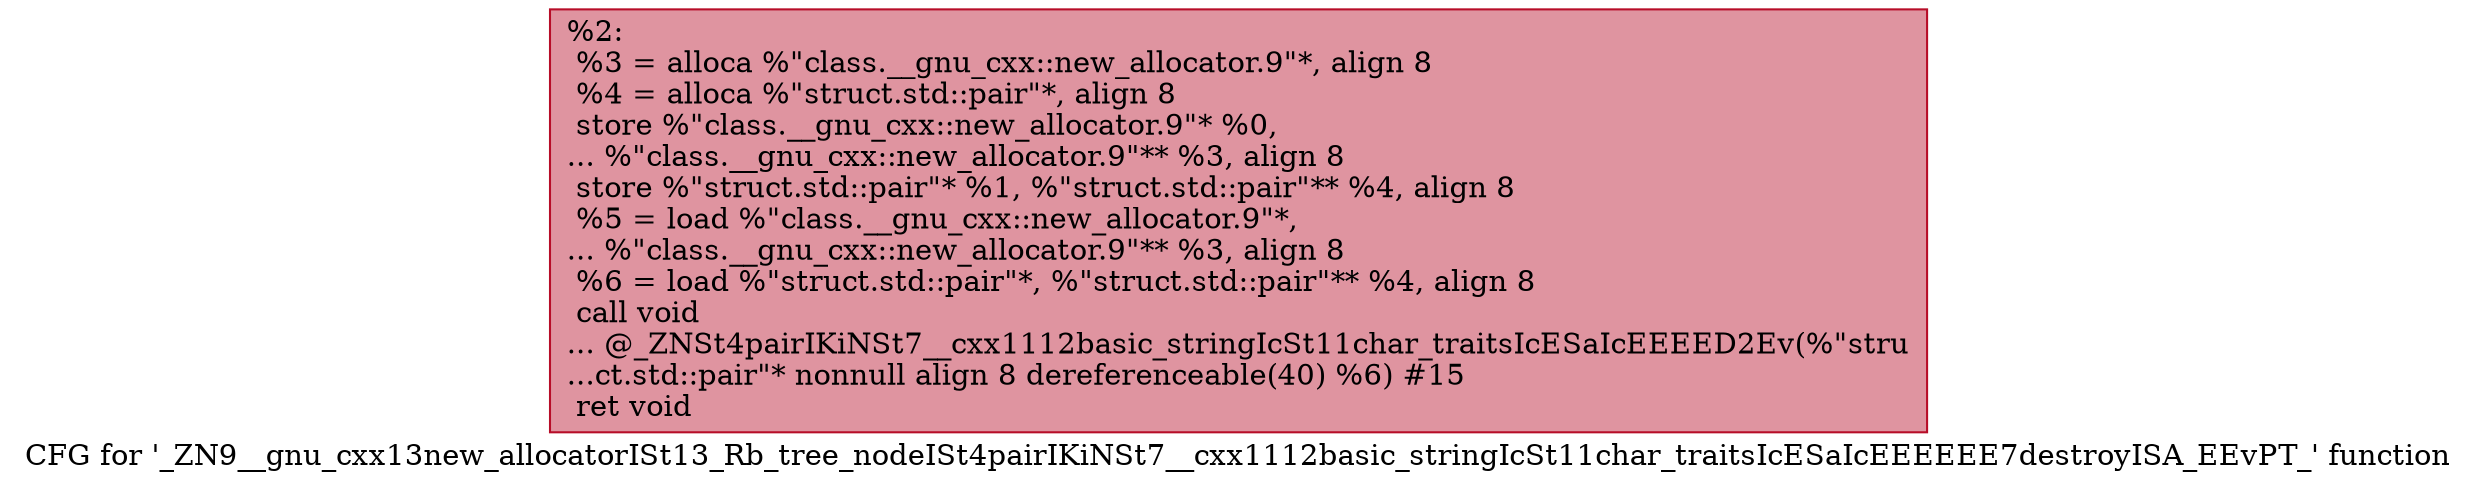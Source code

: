 digraph "CFG for '_ZN9__gnu_cxx13new_allocatorISt13_Rb_tree_nodeISt4pairIKiNSt7__cxx1112basic_stringIcSt11char_traitsIcESaIcEEEEEE7destroyISA_EEvPT_' function" {
	label="CFG for '_ZN9__gnu_cxx13new_allocatorISt13_Rb_tree_nodeISt4pairIKiNSt7__cxx1112basic_stringIcSt11char_traitsIcESaIcEEEEEE7destroyISA_EEvPT_' function";

	Node0x561d2df2d2f0 [shape=record,color="#b70d28ff", style=filled, fillcolor="#b70d2870",label="{%2:\l  %3 = alloca %\"class.__gnu_cxx::new_allocator.9\"*, align 8\l  %4 = alloca %\"struct.std::pair\"*, align 8\l  store %\"class.__gnu_cxx::new_allocator.9\"* %0,\l... %\"class.__gnu_cxx::new_allocator.9\"** %3, align 8\l  store %\"struct.std::pair\"* %1, %\"struct.std::pair\"** %4, align 8\l  %5 = load %\"class.__gnu_cxx::new_allocator.9\"*,\l... %\"class.__gnu_cxx::new_allocator.9\"** %3, align 8\l  %6 = load %\"struct.std::pair\"*, %\"struct.std::pair\"** %4, align 8\l  call void\l... @_ZNSt4pairIKiNSt7__cxx1112basic_stringIcSt11char_traitsIcESaIcEEEED2Ev(%\"stru\l...ct.std::pair\"* nonnull align 8 dereferenceable(40) %6) #15\l  ret void\l}"];
}

